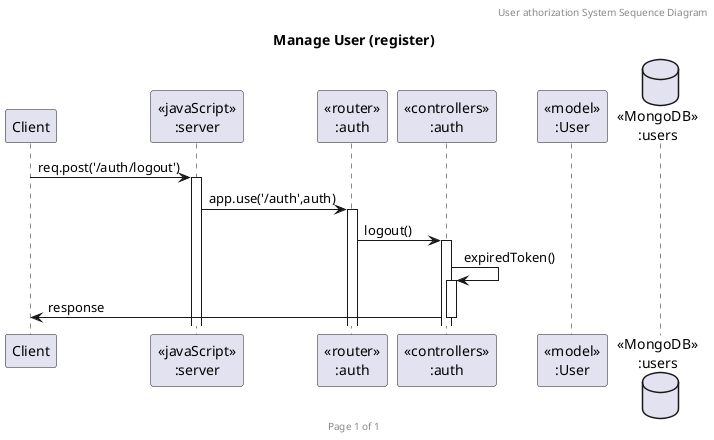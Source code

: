 @startuml Manage User (register)

header User athorization System Sequence Diagram
footer Page %page% of %lastpage%
title "Manage User (register)"

participant "Client" as client
participant "<<javaScript>>\n:server" as server
participant "<<router>>\n:auth" as routerAuth
participant "<<controllers>>\n:auth" as controllersAuth
participant "<<model>>\n:User" as modelUser
database "<<MongoDB>>\n:users" as usersDatabase

client->server ++:req.post('/auth/logout')
server->routerAuth ++:app.use('/auth',auth)
routerAuth -> controllersAuth ++:logout()
controllersAuth -> controllersAuth ++:expiredToken()
controllersAuth->client --:response

@enduml